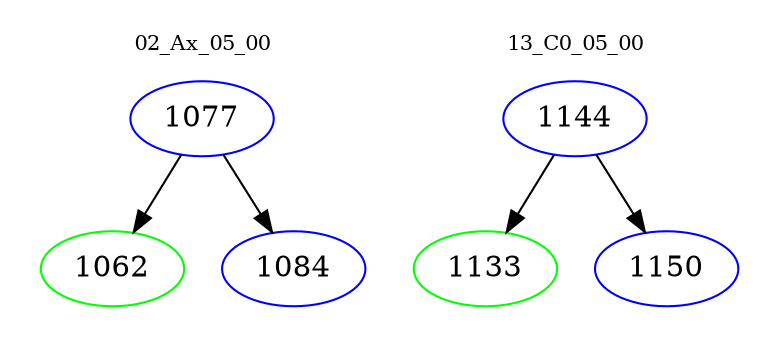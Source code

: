 digraph{
subgraph cluster_0 {
color = white
label = "02_Ax_05_00";
fontsize=10;
T0_1077 [label="1077", color="blue"]
T0_1077 -> T0_1062 [color="black"]
T0_1062 [label="1062", color="green"]
T0_1077 -> T0_1084 [color="black"]
T0_1084 [label="1084", color="blue"]
}
subgraph cluster_1 {
color = white
label = "13_C0_05_00";
fontsize=10;
T1_1144 [label="1144", color="blue"]
T1_1144 -> T1_1133 [color="black"]
T1_1133 [label="1133", color="green"]
T1_1144 -> T1_1150 [color="black"]
T1_1150 [label="1150", color="blue"]
}
}

